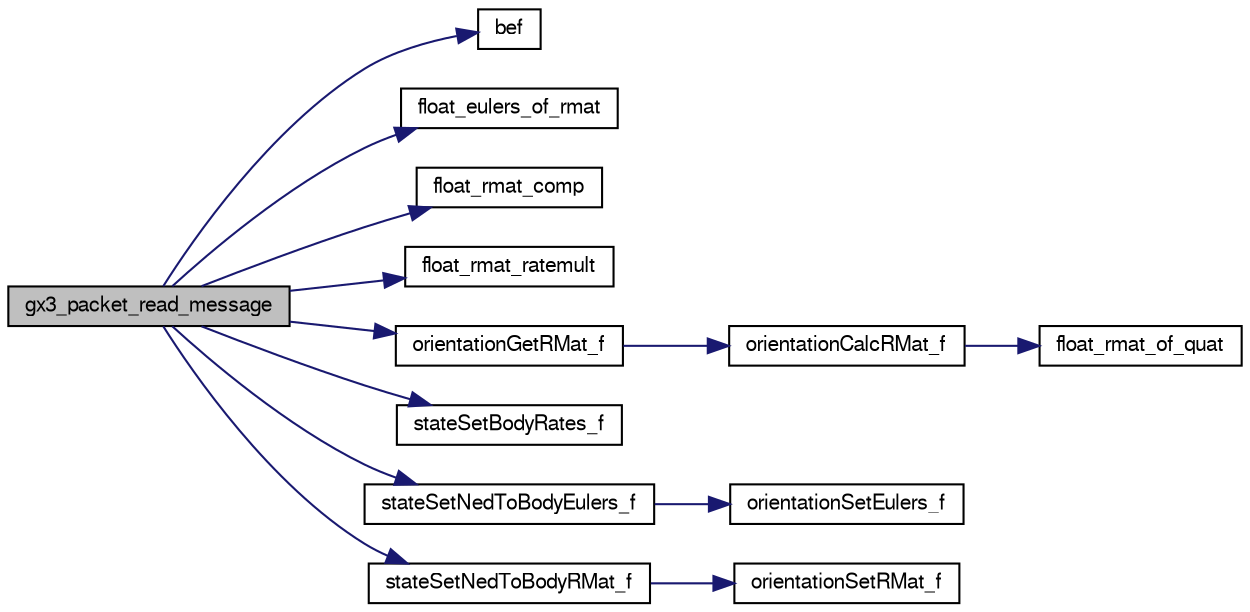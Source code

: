 digraph "gx3_packet_read_message"
{
  edge [fontname="FreeSans",fontsize="10",labelfontname="FreeSans",labelfontsize="10"];
  node [fontname="FreeSans",fontsize="10",shape=record];
  rankdir="LR";
  Node1 [label="gx3_packet_read_message",height=0.2,width=0.4,color="black", fillcolor="grey75", style="filled", fontcolor="black"];
  Node1 -> Node2 [color="midnightblue",fontsize="10",style="solid",fontname="FreeSans"];
  Node2 [label="bef",height=0.2,width=0.4,color="black", fillcolor="white", style="filled",URL="$ahrs__gx3_8c.html#a80747e2f120f8cd39504d040eb31b545"];
  Node1 -> Node3 [color="midnightblue",fontsize="10",style="solid",fontname="FreeSans"];
  Node3 [label="float_eulers_of_rmat",height=0.2,width=0.4,color="black", fillcolor="white", style="filled",URL="$group__math__algebra__float.html#gac568e7074d2732d1237f80898c1dfb76"];
  Node1 -> Node4 [color="midnightblue",fontsize="10",style="solid",fontname="FreeSans"];
  Node4 [label="float_rmat_comp",height=0.2,width=0.4,color="black", fillcolor="white", style="filled",URL="$group__math__algebra__float.html#ga5588e3c0fa0a1e62bcdb53e4d7cb6bda",tooltip="Composition (multiplication) of two rotation matrices. "];
  Node1 -> Node5 [color="midnightblue",fontsize="10",style="solid",fontname="FreeSans"];
  Node5 [label="float_rmat_ratemult",height=0.2,width=0.4,color="black", fillcolor="white", style="filled",URL="$group__math__algebra__float.html#ga3f7d064248ddf6a411369b55c0282913",tooltip="rotate anglular rates by rotation matrix. "];
  Node1 -> Node6 [color="midnightblue",fontsize="10",style="solid",fontname="FreeSans"];
  Node6 [label="orientationGetRMat_f",height=0.2,width=0.4,color="black", fillcolor="white", style="filled",URL="$group__math__orientation__representation.html#gadad1660d6ec48c67423b76622ce80b51",tooltip="Get vehicle body attitude rotation matrix (float). "];
  Node6 -> Node7 [color="midnightblue",fontsize="10",style="solid",fontname="FreeSans"];
  Node7 [label="orientationCalcRMat_f",height=0.2,width=0.4,color="black", fillcolor="white", style="filled",URL="$group__math__orientation__representation.html#ga3394d93b976378bb5c9ddea8d7960eeb"];
  Node7 -> Node8 [color="midnightblue",fontsize="10",style="solid",fontname="FreeSans"];
  Node8 [label="float_rmat_of_quat",height=0.2,width=0.4,color="black", fillcolor="white", style="filled",URL="$group__math__algebra__float.html#ga4f32e245bb37ef9fdf43872080f63fbc"];
  Node1 -> Node9 [color="midnightblue",fontsize="10",style="solid",fontname="FreeSans"];
  Node9 [label="stateSetBodyRates_f",height=0.2,width=0.4,color="black", fillcolor="white", style="filled",URL="$group__state__rate.html#ga81d506386a5e2842d7e37cb6e1dbf252",tooltip="Set vehicle body angular rate (float). "];
  Node1 -> Node10 [color="midnightblue",fontsize="10",style="solid",fontname="FreeSans"];
  Node10 [label="stateSetNedToBodyEulers_f",height=0.2,width=0.4,color="black", fillcolor="white", style="filled",URL="$group__state__attitude.html#ga738be1775d06ee00dbbf17124c230e04",tooltip="Set vehicle body attitude from euler angles (float). "];
  Node10 -> Node11 [color="midnightblue",fontsize="10",style="solid",fontname="FreeSans"];
  Node11 [label="orientationSetEulers_f",height=0.2,width=0.4,color="black", fillcolor="white", style="filled",URL="$group__math__orientation__representation.html#ga7c6b7dc05095bcaba232c62358335d81",tooltip="Set vehicle body attitude from euler angles (float). "];
  Node1 -> Node12 [color="midnightblue",fontsize="10",style="solid",fontname="FreeSans"];
  Node12 [label="stateSetNedToBodyRMat_f",height=0.2,width=0.4,color="black", fillcolor="white", style="filled",URL="$group__state__attitude.html#ga4d07df56be94afd0512e08fac961dbd3",tooltip="Set vehicle body attitude from rotation matrix (float). "];
  Node12 -> Node13 [color="midnightblue",fontsize="10",style="solid",fontname="FreeSans"];
  Node13 [label="orientationSetRMat_f",height=0.2,width=0.4,color="black", fillcolor="white", style="filled",URL="$group__math__orientation__representation.html#ga2c06304a23d68ae280c1cc5f4f01386a",tooltip="Set vehicle body attitude from rotation matrix (float). "];
}

